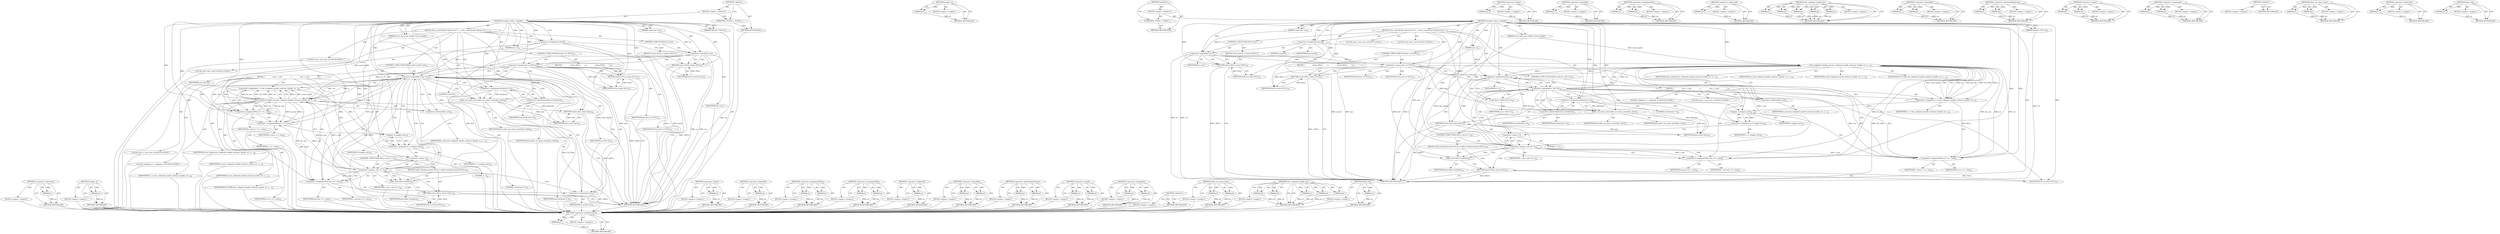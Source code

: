digraph "talloc_free" {
vulnerable_127 [label=<(METHOD,&lt;operator&gt;.postDecrement)>];
vulnerable_128 [label=<(PARAM,p1)>];
vulnerable_129 [label=<(BLOCK,&lt;empty&gt;,&lt;empty&gt;)>];
vulnerable_130 [label=<(METHOD_RETURN,ANY)>];
vulnerable_152 [label=<(METHOD,toupper_m)>];
vulnerable_153 [label=<(PARAM,p1)>];
vulnerable_154 [label=<(BLOCK,&lt;empty&gt;,&lt;empty&gt;)>];
vulnerable_155 [label=<(METHOD_RETURN,ANY)>];
vulnerable_6 [label=<(METHOD,&lt;global&gt;)<SUB>1</SUB>>];
vulnerable_7 [label=<(BLOCK,&lt;empty&gt;,&lt;empty&gt;)<SUB>1</SUB>>];
vulnerable_8 [label=<(UNKNOWN,_PUBLIC_,_PUBLIC_)<SUB>1</SUB>>];
vulnerable_9 [label=<(METHOD,strupper_talloc_n_handle)<SUB>1</SUB>>];
vulnerable_10 [label=<(PARAM,struct smb_iconv_handle *iconv_handle)<SUB>1</SUB>>];
vulnerable_11 [label=<(PARAM,TALLOC_CTX *ctx)<SUB>2</SUB>>];
vulnerable_12 [label=<(PARAM,const char *src)<SUB>2</SUB>>];
vulnerable_13 [label=<(PARAM,size_t n)<SUB>2</SUB>>];
vulnerable_14 [label=<(BLOCK,{
	size_t size=0;
	char *dest;

	if (!src) {
		...,{
	size_t size=0;
	char *dest;

	if (!src) {
		...)<SUB>3</SUB>>];
vulnerable_15 [label="<(LOCAL,size_t size: size_t)<SUB>4</SUB>>"];
vulnerable_16 [label=<(&lt;operator&gt;.assignment,size=0)<SUB>4</SUB>>];
vulnerable_17 [label=<(IDENTIFIER,size,size=0)<SUB>4</SUB>>];
vulnerable_18 [label=<(LITERAL,0,size=0)<SUB>4</SUB>>];
vulnerable_19 [label="<(LOCAL,char* dest: char*)<SUB>5</SUB>>"];
vulnerable_20 [label=<(CONTROL_STRUCTURE,IF,if (!src))<SUB>7</SUB>>];
vulnerable_21 [label=<(&lt;operator&gt;.logicalNot,!src)<SUB>7</SUB>>];
vulnerable_22 [label=<(IDENTIFIER,src,!src)<SUB>7</SUB>>];
vulnerable_23 [label=<(BLOCK,{
		return NULL;
	},{
		return NULL;
	})<SUB>7</SUB>>];
vulnerable_24 [label=<(RETURN,return NULL;,return NULL;)<SUB>8</SUB>>];
vulnerable_25 [label=<(IDENTIFIER,NULL,return NULL;)<SUB>8</SUB>>];
vulnerable_26 [label=<(CONTROL_STRUCTURE,IF,if (dest == NULL))<SUB>14</SUB>>];
vulnerable_27 [label=<(&lt;operator&gt;.equals,dest == NULL)<SUB>14</SUB>>];
vulnerable_28 [label=<(IDENTIFIER,dest,dest == NULL)<SUB>14</SUB>>];
vulnerable_29 [label=<(IDENTIFIER,NULL,dest == NULL)<SUB>14</SUB>>];
vulnerable_30 [label=<(BLOCK,{
                return NULL;
        },{
                return NULL;
        })<SUB>14</SUB>>];
vulnerable_31 [label=<(RETURN,return NULL;,return NULL;)<SUB>15</SUB>>];
vulnerable_32 [label=<(IDENTIFIER,NULL,return NULL;)<SUB>15</SUB>>];
vulnerable_33 [label=<(CONTROL_STRUCTURE,WHILE,while (n-- &amp;&amp; *src))<SUB>18</SUB>>];
vulnerable_34 [label=<(&lt;operator&gt;.logicalAnd,n-- &amp;&amp; *src)<SUB>18</SUB>>];
vulnerable_35 [label=<(&lt;operator&gt;.postDecrement,n--)<SUB>18</SUB>>];
vulnerable_36 [label=<(IDENTIFIER,n,n--)<SUB>18</SUB>>];
vulnerable_37 [label=<(&lt;operator&gt;.indirection,*src)<SUB>18</SUB>>];
vulnerable_38 [label=<(IDENTIFIER,src,n-- &amp;&amp; *src)<SUB>18</SUB>>];
vulnerable_39 [label=<(BLOCK,{
                size_t c_size;
              ...,{
                size_t c_size;
              ...)<SUB>18</SUB>>];
vulnerable_40 [label="<(LOCAL,size_t c_size: size_t)<SUB>19</SUB>>"];
vulnerable_41 [label="<(LOCAL,codepoint_t c: codepoint_t)<SUB>20</SUB>>"];
vulnerable_42 [label=<(&lt;operator&gt;.assignment,c = next_codepoint_handle_ext(iconv_handle, src...)<SUB>20</SUB>>];
vulnerable_43 [label=<(IDENTIFIER,c,c = next_codepoint_handle_ext(iconv_handle, src...)<SUB>20</SUB>>];
vulnerable_44 [label=<(next_codepoint_handle_ext,next_codepoint_handle_ext(iconv_handle, src, n,...)<SUB>20</SUB>>];
vulnerable_45 [label=<(IDENTIFIER,iconv_handle,next_codepoint_handle_ext(iconv_handle, src, n,...)<SUB>20</SUB>>];
vulnerable_46 [label=<(IDENTIFIER,src,next_codepoint_handle_ext(iconv_handle, src, n,...)<SUB>20</SUB>>];
vulnerable_47 [label=<(IDENTIFIER,n,next_codepoint_handle_ext(iconv_handle, src, n,...)<SUB>20</SUB>>];
vulnerable_48 [label=<(IDENTIFIER,CH_UNIX,next_codepoint_handle_ext(iconv_handle, src, n,...)<SUB>21</SUB>>];
vulnerable_49 [label=<(&lt;operator&gt;.addressOf,&amp;c_size)<SUB>21</SUB>>];
vulnerable_50 [label=<(IDENTIFIER,c_size,next_codepoint_handle_ext(iconv_handle, src, n,...)<SUB>21</SUB>>];
vulnerable_51 [label=<(&lt;operator&gt;.assignmentPlus,src += c_size)<SUB>22</SUB>>];
vulnerable_52 [label=<(IDENTIFIER,src,src += c_size)<SUB>22</SUB>>];
vulnerable_53 [label=<(IDENTIFIER,c_size,src += c_size)<SUB>22</SUB>>];
vulnerable_54 [label=<(&lt;operator&gt;.assignment,c = toupper_m(c))<SUB>24</SUB>>];
vulnerable_55 [label=<(IDENTIFIER,c,c = toupper_m(c))<SUB>24</SUB>>];
vulnerable_56 [label=<(toupper_m,toupper_m(c))<SUB>24</SUB>>];
vulnerable_57 [label=<(IDENTIFIER,c,toupper_m(c))<SUB>24</SUB>>];
vulnerable_58 [label=<(CONTROL_STRUCTURE,IF,if (c_size == -1))<SUB>25</SUB>>];
vulnerable_59 [label=<(&lt;operator&gt;.equals,c_size == -1)<SUB>25</SUB>>];
vulnerable_60 [label=<(IDENTIFIER,c_size,c_size == -1)<SUB>25</SUB>>];
vulnerable_61 [label=<(&lt;operator&gt;.minus,-1)<SUB>25</SUB>>];
vulnerable_62 [label=<(LITERAL,1,-1)<SUB>25</SUB>>];
vulnerable_63 [label=<(BLOCK,{
			talloc_free(dest);
			return NULL;
		},{
			talloc_free(dest);
			return NULL;
		})<SUB>25</SUB>>];
vulnerable_64 [label=<(talloc_free,talloc_free(dest))<SUB>26</SUB>>];
vulnerable_65 [label=<(IDENTIFIER,dest,talloc_free(dest))<SUB>26</SUB>>];
vulnerable_66 [label=<(RETURN,return NULL;,return NULL;)<SUB>27</SUB>>];
vulnerable_67 [label=<(IDENTIFIER,NULL,return NULL;)<SUB>27</SUB>>];
vulnerable_68 [label=<(&lt;operator&gt;.assignmentPlus,size += c_size)<SUB>29</SUB>>];
vulnerable_69 [label=<(IDENTIFIER,size,size += c_size)<SUB>29</SUB>>];
vulnerable_70 [label=<(IDENTIFIER,c_size,size += c_size)<SUB>29</SUB>>];
vulnerable_71 [label=<(&lt;operator&gt;.assignment,dest[size] = 0)<SUB>32</SUB>>];
vulnerable_72 [label=<(&lt;operator&gt;.indirectIndexAccess,dest[size])<SUB>32</SUB>>];
vulnerable_73 [label=<(IDENTIFIER,dest,dest[size] = 0)<SUB>32</SUB>>];
vulnerable_74 [label=<(IDENTIFIER,size,dest[size] = 0)<SUB>32</SUB>>];
vulnerable_75 [label=<(LITERAL,0,dest[size] = 0)<SUB>32</SUB>>];
vulnerable_76 [label=<(talloc_set_name_const,talloc_set_name_const(dest, dest))<SUB>37</SUB>>];
vulnerable_77 [label=<(IDENTIFIER,dest,talloc_set_name_const(dest, dest))<SUB>37</SUB>>];
vulnerable_78 [label=<(IDENTIFIER,dest,talloc_set_name_const(dest, dest))<SUB>37</SUB>>];
vulnerable_79 [label=<(RETURN,return dest;,return dest;)<SUB>39</SUB>>];
vulnerable_80 [label=<(IDENTIFIER,dest,return dest;)<SUB>39</SUB>>];
vulnerable_81 [label=<(METHOD_RETURN,char*)<SUB>1</SUB>>];
vulnerable_83 [label=<(METHOD_RETURN,ANY)<SUB>1</SUB>>];
vulnerable_156 [label=<(METHOD,&lt;operator&gt;.minus)>];
vulnerable_157 [label=<(PARAM,p1)>];
vulnerable_158 [label=<(BLOCK,&lt;empty&gt;,&lt;empty&gt;)>];
vulnerable_159 [label=<(METHOD_RETURN,ANY)>];
vulnerable_113 [label=<(METHOD,&lt;operator&gt;.logicalNot)>];
vulnerable_114 [label=<(PARAM,p1)>];
vulnerable_115 [label=<(BLOCK,&lt;empty&gt;,&lt;empty&gt;)>];
vulnerable_116 [label=<(METHOD_RETURN,ANY)>];
vulnerable_147 [label=<(METHOD,&lt;operator&gt;.assignmentPlus)>];
vulnerable_148 [label=<(PARAM,p1)>];
vulnerable_149 [label=<(PARAM,p2)>];
vulnerable_150 [label=<(BLOCK,&lt;empty&gt;,&lt;empty&gt;)>];
vulnerable_151 [label=<(METHOD_RETURN,ANY)>];
vulnerable_143 [label=<(METHOD,&lt;operator&gt;.addressOf)>];
vulnerable_144 [label=<(PARAM,p1)>];
vulnerable_145 [label=<(BLOCK,&lt;empty&gt;,&lt;empty&gt;)>];
vulnerable_146 [label=<(METHOD_RETURN,ANY)>];
vulnerable_135 [label=<(METHOD,next_codepoint_handle_ext)>];
vulnerable_136 [label=<(PARAM,p1)>];
vulnerable_137 [label=<(PARAM,p2)>];
vulnerable_138 [label=<(PARAM,p3)>];
vulnerable_139 [label=<(PARAM,p4)>];
vulnerable_140 [label=<(PARAM,p5)>];
vulnerable_141 [label=<(BLOCK,&lt;empty&gt;,&lt;empty&gt;)>];
vulnerable_142 [label=<(METHOD_RETURN,ANY)>];
vulnerable_122 [label=<(METHOD,&lt;operator&gt;.logicalAnd)>];
vulnerable_123 [label=<(PARAM,p1)>];
vulnerable_124 [label=<(PARAM,p2)>];
vulnerable_125 [label=<(BLOCK,&lt;empty&gt;,&lt;empty&gt;)>];
vulnerable_126 [label=<(METHOD_RETURN,ANY)>];
vulnerable_164 [label=<(METHOD,&lt;operator&gt;.indirectIndexAccess)>];
vulnerable_165 [label=<(PARAM,p1)>];
vulnerable_166 [label=<(PARAM,p2)>];
vulnerable_167 [label=<(BLOCK,&lt;empty&gt;,&lt;empty&gt;)>];
vulnerable_168 [label=<(METHOD_RETURN,ANY)>];
vulnerable_117 [label=<(METHOD,&lt;operator&gt;.equals)>];
vulnerable_118 [label=<(PARAM,p1)>];
vulnerable_119 [label=<(PARAM,p2)>];
vulnerable_120 [label=<(BLOCK,&lt;empty&gt;,&lt;empty&gt;)>];
vulnerable_121 [label=<(METHOD_RETURN,ANY)>];
vulnerable_108 [label=<(METHOD,&lt;operator&gt;.assignment)>];
vulnerable_109 [label=<(PARAM,p1)>];
vulnerable_110 [label=<(PARAM,p2)>];
vulnerable_111 [label=<(BLOCK,&lt;empty&gt;,&lt;empty&gt;)>];
vulnerable_112 [label=<(METHOD_RETURN,ANY)>];
vulnerable_102 [label=<(METHOD,&lt;global&gt;)<SUB>1</SUB>>];
vulnerable_103 [label=<(BLOCK,&lt;empty&gt;,&lt;empty&gt;)>];
vulnerable_104 [label=<(METHOD_RETURN,ANY)>];
vulnerable_169 [label=<(METHOD,talloc_set_name_const)>];
vulnerable_170 [label=<(PARAM,p1)>];
vulnerable_171 [label=<(PARAM,p2)>];
vulnerable_172 [label=<(BLOCK,&lt;empty&gt;,&lt;empty&gt;)>];
vulnerable_173 [label=<(METHOD_RETURN,ANY)>];
vulnerable_131 [label=<(METHOD,&lt;operator&gt;.indirection)>];
vulnerable_132 [label=<(PARAM,p1)>];
vulnerable_133 [label=<(BLOCK,&lt;empty&gt;,&lt;empty&gt;)>];
vulnerable_134 [label=<(METHOD_RETURN,ANY)>];
vulnerable_160 [label=<(METHOD,talloc_free)>];
vulnerable_161 [label=<(PARAM,p1)>];
vulnerable_162 [label=<(BLOCK,&lt;empty&gt;,&lt;empty&gt;)>];
vulnerable_163 [label=<(METHOD_RETURN,ANY)>];
fixed_129 [label=<(METHOD,&lt;operator&gt;.indirection)>];
fixed_130 [label=<(PARAM,p1)>];
fixed_131 [label=<(BLOCK,&lt;empty&gt;,&lt;empty&gt;)>];
fixed_132 [label=<(METHOD_RETURN,ANY)>];
fixed_155 [label=<(METHOD,toupper_m)>];
fixed_156 [label=<(PARAM,p1)>];
fixed_157 [label=<(BLOCK,&lt;empty&gt;,&lt;empty&gt;)>];
fixed_158 [label=<(METHOD_RETURN,ANY)>];
fixed_6 [label=<(METHOD,&lt;global&gt;)<SUB>1</SUB>>];
fixed_7 [label=<(BLOCK,&lt;empty&gt;,&lt;empty&gt;)<SUB>1</SUB>>];
fixed_8 [label=<(UNKNOWN,_PUBLIC_,_PUBLIC_)<SUB>1</SUB>>];
fixed_9 [label=<(METHOD,strupper_talloc_n_handle)<SUB>1</SUB>>];
fixed_10 [label=<(PARAM,struct smb_iconv_handle *iconv_handle)<SUB>1</SUB>>];
fixed_11 [label=<(PARAM,TALLOC_CTX *ctx)<SUB>2</SUB>>];
fixed_12 [label=<(PARAM,const char *src)<SUB>2</SUB>>];
fixed_13 [label=<(PARAM,size_t n)<SUB>2</SUB>>];
fixed_14 [label=<(BLOCK,{
	size_t size=0;
	char *dest;

	if (!src) {
		...,{
	size_t size=0;
	char *dest;

	if (!src) {
		...)<SUB>3</SUB>>];
fixed_15 [label="<(LOCAL,size_t size: size_t)<SUB>4</SUB>>"];
fixed_16 [label=<(&lt;operator&gt;.assignment,size=0)<SUB>4</SUB>>];
fixed_17 [label=<(IDENTIFIER,size,size=0)<SUB>4</SUB>>];
fixed_18 [label=<(LITERAL,0,size=0)<SUB>4</SUB>>];
fixed_19 [label="<(LOCAL,char* dest: char*)<SUB>5</SUB>>"];
fixed_20 [label=<(CONTROL_STRUCTURE,IF,if (!src))<SUB>7</SUB>>];
fixed_21 [label=<(&lt;operator&gt;.logicalNot,!src)<SUB>7</SUB>>];
fixed_22 [label=<(IDENTIFIER,src,!src)<SUB>7</SUB>>];
fixed_23 [label=<(BLOCK,{
		return NULL;
	},{
		return NULL;
	})<SUB>7</SUB>>];
fixed_24 [label=<(RETURN,return NULL;,return NULL;)<SUB>8</SUB>>];
fixed_25 [label=<(IDENTIFIER,NULL,return NULL;)<SUB>8</SUB>>];
fixed_26 [label=<(CONTROL_STRUCTURE,IF,if (dest == NULL))<SUB>14</SUB>>];
fixed_27 [label=<(&lt;operator&gt;.equals,dest == NULL)<SUB>14</SUB>>];
fixed_28 [label=<(IDENTIFIER,dest,dest == NULL)<SUB>14</SUB>>];
fixed_29 [label=<(IDENTIFIER,NULL,dest == NULL)<SUB>14</SUB>>];
fixed_30 [label=<(BLOCK,{
                return NULL;
        },{
                return NULL;
        })<SUB>14</SUB>>];
fixed_31 [label=<(RETURN,return NULL;,return NULL;)<SUB>15</SUB>>];
fixed_32 [label=<(IDENTIFIER,NULL,return NULL;)<SUB>15</SUB>>];
fixed_33 [label=<(CONTROL_STRUCTURE,WHILE,while (n &amp;&amp; *src))<SUB>18</SUB>>];
fixed_34 [label=<(&lt;operator&gt;.logicalAnd,n &amp;&amp; *src)<SUB>18</SUB>>];
fixed_35 [label=<(IDENTIFIER,n,n &amp;&amp; *src)<SUB>18</SUB>>];
fixed_36 [label=<(&lt;operator&gt;.indirection,*src)<SUB>18</SUB>>];
fixed_37 [label=<(IDENTIFIER,src,n &amp;&amp; *src)<SUB>18</SUB>>];
fixed_38 [label=<(BLOCK,{
                size_t c_size;
              ...,{
                size_t c_size;
              ...)<SUB>18</SUB>>];
fixed_39 [label="<(LOCAL,size_t c_size: size_t)<SUB>19</SUB>>"];
fixed_40 [label="<(LOCAL,codepoint_t c: codepoint_t)<SUB>20</SUB>>"];
fixed_41 [label=<(&lt;operator&gt;.assignment,c = next_codepoint_handle_ext(iconv_handle, src...)<SUB>20</SUB>>];
fixed_42 [label=<(IDENTIFIER,c,c = next_codepoint_handle_ext(iconv_handle, src...)<SUB>20</SUB>>];
fixed_43 [label=<(next_codepoint_handle_ext,next_codepoint_handle_ext(iconv_handle, src, n,...)<SUB>20</SUB>>];
fixed_44 [label=<(IDENTIFIER,iconv_handle,next_codepoint_handle_ext(iconv_handle, src, n,...)<SUB>20</SUB>>];
fixed_45 [label=<(IDENTIFIER,src,next_codepoint_handle_ext(iconv_handle, src, n,...)<SUB>20</SUB>>];
fixed_46 [label=<(IDENTIFIER,n,next_codepoint_handle_ext(iconv_handle, src, n,...)<SUB>20</SUB>>];
fixed_47 [label=<(IDENTIFIER,CH_UNIX,next_codepoint_handle_ext(iconv_handle, src, n,...)<SUB>21</SUB>>];
fixed_48 [label=<(&lt;operator&gt;.addressOf,&amp;c_size)<SUB>21</SUB>>];
fixed_49 [label=<(IDENTIFIER,c_size,next_codepoint_handle_ext(iconv_handle, src, n,...)<SUB>21</SUB>>];
fixed_50 [label=<(&lt;operator&gt;.assignmentPlus,src += c_size)<SUB>22</SUB>>];
fixed_51 [label=<(IDENTIFIER,src,src += c_size)<SUB>22</SUB>>];
fixed_52 [label=<(IDENTIFIER,c_size,src += c_size)<SUB>22</SUB>>];
fixed_53 [label=<(&lt;operator&gt;.assignmentMinus,n -= c_size)<SUB>23</SUB>>];
fixed_54 [label=<(IDENTIFIER,n,n -= c_size)<SUB>23</SUB>>];
fixed_55 [label=<(IDENTIFIER,c_size,n -= c_size)<SUB>23</SUB>>];
fixed_56 [label=<(&lt;operator&gt;.assignment,c = toupper_m(c))<SUB>25</SUB>>];
fixed_57 [label=<(IDENTIFIER,c,c = toupper_m(c))<SUB>25</SUB>>];
fixed_58 [label=<(toupper_m,toupper_m(c))<SUB>25</SUB>>];
fixed_59 [label=<(IDENTIFIER,c,toupper_m(c))<SUB>25</SUB>>];
fixed_60 [label=<(CONTROL_STRUCTURE,IF,if (c_size == -1))<SUB>26</SUB>>];
fixed_61 [label=<(&lt;operator&gt;.equals,c_size == -1)<SUB>26</SUB>>];
fixed_62 [label=<(IDENTIFIER,c_size,c_size == -1)<SUB>26</SUB>>];
fixed_63 [label=<(&lt;operator&gt;.minus,-1)<SUB>26</SUB>>];
fixed_64 [label=<(LITERAL,1,-1)<SUB>26</SUB>>];
fixed_65 [label=<(BLOCK,{
			talloc_free(dest);
			return NULL;
		},{
			talloc_free(dest);
			return NULL;
		})<SUB>26</SUB>>];
fixed_66 [label=<(talloc_free,talloc_free(dest))<SUB>27</SUB>>];
fixed_67 [label=<(IDENTIFIER,dest,talloc_free(dest))<SUB>27</SUB>>];
fixed_68 [label=<(RETURN,return NULL;,return NULL;)<SUB>28</SUB>>];
fixed_69 [label=<(IDENTIFIER,NULL,return NULL;)<SUB>28</SUB>>];
fixed_70 [label=<(&lt;operator&gt;.assignmentPlus,size += c_size)<SUB>30</SUB>>];
fixed_71 [label=<(IDENTIFIER,size,size += c_size)<SUB>30</SUB>>];
fixed_72 [label=<(IDENTIFIER,c_size,size += c_size)<SUB>30</SUB>>];
fixed_73 [label=<(&lt;operator&gt;.assignment,dest[size] = 0)<SUB>33</SUB>>];
fixed_74 [label=<(&lt;operator&gt;.indirectIndexAccess,dest[size])<SUB>33</SUB>>];
fixed_75 [label=<(IDENTIFIER,dest,dest[size] = 0)<SUB>33</SUB>>];
fixed_76 [label=<(IDENTIFIER,size,dest[size] = 0)<SUB>33</SUB>>];
fixed_77 [label=<(LITERAL,0,dest[size] = 0)<SUB>33</SUB>>];
fixed_78 [label=<(talloc_set_name_const,talloc_set_name_const(dest, dest))<SUB>38</SUB>>];
fixed_79 [label=<(IDENTIFIER,dest,talloc_set_name_const(dest, dest))<SUB>38</SUB>>];
fixed_80 [label=<(IDENTIFIER,dest,talloc_set_name_const(dest, dest))<SUB>38</SUB>>];
fixed_81 [label=<(RETURN,return dest;,return dest;)<SUB>40</SUB>>];
fixed_82 [label=<(IDENTIFIER,dest,return dest;)<SUB>40</SUB>>];
fixed_83 [label=<(METHOD_RETURN,char*)<SUB>1</SUB>>];
fixed_85 [label=<(METHOD_RETURN,ANY)<SUB>1</SUB>>];
fixed_159 [label=<(METHOD,&lt;operator&gt;.minus)>];
fixed_160 [label=<(PARAM,p1)>];
fixed_161 [label=<(BLOCK,&lt;empty&gt;,&lt;empty&gt;)>];
fixed_162 [label=<(METHOD_RETURN,ANY)>];
fixed_115 [label=<(METHOD,&lt;operator&gt;.logicalNot)>];
fixed_116 [label=<(PARAM,p1)>];
fixed_117 [label=<(BLOCK,&lt;empty&gt;,&lt;empty&gt;)>];
fixed_118 [label=<(METHOD_RETURN,ANY)>];
fixed_150 [label=<(METHOD,&lt;operator&gt;.assignmentMinus)>];
fixed_151 [label=<(PARAM,p1)>];
fixed_152 [label=<(PARAM,p2)>];
fixed_153 [label=<(BLOCK,&lt;empty&gt;,&lt;empty&gt;)>];
fixed_154 [label=<(METHOD_RETURN,ANY)>];
fixed_145 [label=<(METHOD,&lt;operator&gt;.assignmentPlus)>];
fixed_146 [label=<(PARAM,p1)>];
fixed_147 [label=<(PARAM,p2)>];
fixed_148 [label=<(BLOCK,&lt;empty&gt;,&lt;empty&gt;)>];
fixed_149 [label=<(METHOD_RETURN,ANY)>];
fixed_141 [label=<(METHOD,&lt;operator&gt;.addressOf)>];
fixed_142 [label=<(PARAM,p1)>];
fixed_143 [label=<(BLOCK,&lt;empty&gt;,&lt;empty&gt;)>];
fixed_144 [label=<(METHOD_RETURN,ANY)>];
fixed_124 [label=<(METHOD,&lt;operator&gt;.logicalAnd)>];
fixed_125 [label=<(PARAM,p1)>];
fixed_126 [label=<(PARAM,p2)>];
fixed_127 [label=<(BLOCK,&lt;empty&gt;,&lt;empty&gt;)>];
fixed_128 [label=<(METHOD_RETURN,ANY)>];
fixed_167 [label=<(METHOD,&lt;operator&gt;.indirectIndexAccess)>];
fixed_168 [label=<(PARAM,p1)>];
fixed_169 [label=<(PARAM,p2)>];
fixed_170 [label=<(BLOCK,&lt;empty&gt;,&lt;empty&gt;)>];
fixed_171 [label=<(METHOD_RETURN,ANY)>];
fixed_119 [label=<(METHOD,&lt;operator&gt;.equals)>];
fixed_120 [label=<(PARAM,p1)>];
fixed_121 [label=<(PARAM,p2)>];
fixed_122 [label=<(BLOCK,&lt;empty&gt;,&lt;empty&gt;)>];
fixed_123 [label=<(METHOD_RETURN,ANY)>];
fixed_110 [label=<(METHOD,&lt;operator&gt;.assignment)>];
fixed_111 [label=<(PARAM,p1)>];
fixed_112 [label=<(PARAM,p2)>];
fixed_113 [label=<(BLOCK,&lt;empty&gt;,&lt;empty&gt;)>];
fixed_114 [label=<(METHOD_RETURN,ANY)>];
fixed_104 [label=<(METHOD,&lt;global&gt;)<SUB>1</SUB>>];
fixed_105 [label=<(BLOCK,&lt;empty&gt;,&lt;empty&gt;)>];
fixed_106 [label=<(METHOD_RETURN,ANY)>];
fixed_172 [label=<(METHOD,talloc_set_name_const)>];
fixed_173 [label=<(PARAM,p1)>];
fixed_174 [label=<(PARAM,p2)>];
fixed_175 [label=<(BLOCK,&lt;empty&gt;,&lt;empty&gt;)>];
fixed_176 [label=<(METHOD_RETURN,ANY)>];
fixed_133 [label=<(METHOD,next_codepoint_handle_ext)>];
fixed_134 [label=<(PARAM,p1)>];
fixed_135 [label=<(PARAM,p2)>];
fixed_136 [label=<(PARAM,p3)>];
fixed_137 [label=<(PARAM,p4)>];
fixed_138 [label=<(PARAM,p5)>];
fixed_139 [label=<(BLOCK,&lt;empty&gt;,&lt;empty&gt;)>];
fixed_140 [label=<(METHOD_RETURN,ANY)>];
fixed_163 [label=<(METHOD,talloc_free)>];
fixed_164 [label=<(PARAM,p1)>];
fixed_165 [label=<(BLOCK,&lt;empty&gt;,&lt;empty&gt;)>];
fixed_166 [label=<(METHOD_RETURN,ANY)>];
vulnerable_127 -> vulnerable_128  [key=0, label="AST: "];
vulnerable_127 -> vulnerable_128  [key=1, label="DDG: "];
vulnerable_127 -> vulnerable_129  [key=0, label="AST: "];
vulnerable_127 -> vulnerable_130  [key=0, label="AST: "];
vulnerable_127 -> vulnerable_130  [key=1, label="CFG: "];
vulnerable_128 -> vulnerable_130  [key=0, label="DDG: p1"];
vulnerable_152 -> vulnerable_153  [key=0, label="AST: "];
vulnerable_152 -> vulnerable_153  [key=1, label="DDG: "];
vulnerable_152 -> vulnerable_154  [key=0, label="AST: "];
vulnerable_152 -> vulnerable_155  [key=0, label="AST: "];
vulnerable_152 -> vulnerable_155  [key=1, label="CFG: "];
vulnerable_153 -> vulnerable_155  [key=0, label="DDG: p1"];
vulnerable_6 -> vulnerable_7  [key=0, label="AST: "];
vulnerable_6 -> vulnerable_83  [key=0, label="AST: "];
vulnerable_6 -> vulnerable_8  [key=0, label="CFG: "];
vulnerable_7 -> vulnerable_8  [key=0, label="AST: "];
vulnerable_7 -> vulnerable_9  [key=0, label="AST: "];
vulnerable_8 -> vulnerable_83  [key=0, label="CFG: "];
vulnerable_9 -> vulnerable_10  [key=0, label="AST: "];
vulnerable_9 -> vulnerable_10  [key=1, label="DDG: "];
vulnerable_9 -> vulnerable_11  [key=0, label="AST: "];
vulnerable_9 -> vulnerable_11  [key=1, label="DDG: "];
vulnerable_9 -> vulnerable_12  [key=0, label="AST: "];
vulnerable_9 -> vulnerable_12  [key=1, label="DDG: "];
vulnerable_9 -> vulnerable_13  [key=0, label="AST: "];
vulnerable_9 -> vulnerable_13  [key=1, label="DDG: "];
vulnerable_9 -> vulnerable_14  [key=0, label="AST: "];
vulnerable_9 -> vulnerable_81  [key=0, label="AST: "];
vulnerable_9 -> vulnerable_16  [key=0, label="CFG: "];
vulnerable_9 -> vulnerable_16  [key=1, label="DDG: "];
vulnerable_9 -> vulnerable_71  [key=0, label="DDG: "];
vulnerable_9 -> vulnerable_76  [key=0, label="DDG: "];
vulnerable_9 -> vulnerable_80  [key=0, label="DDG: "];
vulnerable_9 -> vulnerable_21  [key=0, label="DDG: "];
vulnerable_9 -> vulnerable_24  [key=0, label="DDG: "];
vulnerable_9 -> vulnerable_27  [key=0, label="DDG: "];
vulnerable_9 -> vulnerable_51  [key=0, label="DDG: "];
vulnerable_9 -> vulnerable_68  [key=0, label="DDG: "];
vulnerable_9 -> vulnerable_25  [key=0, label="DDG: "];
vulnerable_9 -> vulnerable_32  [key=0, label="DDG: "];
vulnerable_9 -> vulnerable_35  [key=0, label="DDG: "];
vulnerable_9 -> vulnerable_44  [key=0, label="DDG: "];
vulnerable_9 -> vulnerable_56  [key=0, label="DDG: "];
vulnerable_9 -> vulnerable_59  [key=0, label="DDG: "];
vulnerable_9 -> vulnerable_61  [key=0, label="DDG: "];
vulnerable_9 -> vulnerable_64  [key=0, label="DDG: "];
vulnerable_9 -> vulnerable_67  [key=0, label="DDG: "];
vulnerable_10 -> vulnerable_81  [key=0, label="DDG: iconv_handle"];
vulnerable_10 -> vulnerable_44  [key=0, label="DDG: iconv_handle"];
vulnerable_11 -> vulnerable_81  [key=0, label="DDG: ctx"];
vulnerable_12 -> vulnerable_21  [key=0, label="DDG: src"];
vulnerable_13 -> vulnerable_81  [key=0, label="DDG: n"];
vulnerable_13 -> vulnerable_35  [key=0, label="DDG: n"];
vulnerable_14 -> vulnerable_15  [key=0, label="AST: "];
vulnerable_14 -> vulnerable_16  [key=0, label="AST: "];
vulnerable_14 -> vulnerable_19  [key=0, label="AST: "];
vulnerable_14 -> vulnerable_20  [key=0, label="AST: "];
vulnerable_14 -> vulnerable_26  [key=0, label="AST: "];
vulnerable_14 -> vulnerable_33  [key=0, label="AST: "];
vulnerable_14 -> vulnerable_71  [key=0, label="AST: "];
vulnerable_14 -> vulnerable_76  [key=0, label="AST: "];
vulnerable_14 -> vulnerable_79  [key=0, label="AST: "];
vulnerable_16 -> vulnerable_17  [key=0, label="AST: "];
vulnerable_16 -> vulnerable_18  [key=0, label="AST: "];
vulnerable_16 -> vulnerable_21  [key=0, label="CFG: "];
vulnerable_16 -> vulnerable_81  [key=0, label="DDG: size"];
vulnerable_16 -> vulnerable_81  [key=1, label="DDG: size=0"];
vulnerable_16 -> vulnerable_68  [key=0, label="DDG: size"];
vulnerable_20 -> vulnerable_21  [key=0, label="AST: "];
vulnerable_20 -> vulnerable_23  [key=0, label="AST: "];
vulnerable_21 -> vulnerable_22  [key=0, label="AST: "];
vulnerable_21 -> vulnerable_24  [key=0, label="CFG: "];
vulnerable_21 -> vulnerable_24  [key=1, label="CDG: "];
vulnerable_21 -> vulnerable_27  [key=0, label="CFG: "];
vulnerable_21 -> vulnerable_27  [key=1, label="CDG: "];
vulnerable_21 -> vulnerable_81  [key=0, label="DDG: src"];
vulnerable_21 -> vulnerable_81  [key=1, label="DDG: !src"];
vulnerable_21 -> vulnerable_44  [key=0, label="DDG: src"];
vulnerable_23 -> vulnerable_24  [key=0, label="AST: "];
vulnerable_24 -> vulnerable_25  [key=0, label="AST: "];
vulnerable_24 -> vulnerable_81  [key=0, label="CFG: "];
vulnerable_24 -> vulnerable_81  [key=1, label="DDG: &lt;RET&gt;"];
vulnerable_25 -> vulnerable_24  [key=0, label="DDG: NULL"];
vulnerable_26 -> vulnerable_27  [key=0, label="AST: "];
vulnerable_26 -> vulnerable_30  [key=0, label="AST: "];
vulnerable_27 -> vulnerable_28  [key=0, label="AST: "];
vulnerable_27 -> vulnerable_29  [key=0, label="AST: "];
vulnerable_27 -> vulnerable_31  [key=0, label="CFG: "];
vulnerable_27 -> vulnerable_31  [key=1, label="CDG: "];
vulnerable_27 -> vulnerable_35  [key=0, label="CFG: "];
vulnerable_27 -> vulnerable_35  [key=1, label="CDG: "];
vulnerable_27 -> vulnerable_76  [key=0, label="DDG: dest"];
vulnerable_27 -> vulnerable_32  [key=0, label="DDG: NULL"];
vulnerable_27 -> vulnerable_64  [key=0, label="DDG: dest"];
vulnerable_27 -> vulnerable_67  [key=0, label="DDG: NULL"];
vulnerable_27 -> vulnerable_34  [key=0, label="CDG: "];
vulnerable_30 -> vulnerable_31  [key=0, label="AST: "];
vulnerable_31 -> vulnerable_32  [key=0, label="AST: "];
vulnerable_31 -> vulnerable_81  [key=0, label="CFG: "];
vulnerable_31 -> vulnerable_81  [key=1, label="DDG: &lt;RET&gt;"];
vulnerable_32 -> vulnerable_31  [key=0, label="DDG: NULL"];
vulnerable_33 -> vulnerable_34  [key=0, label="AST: "];
vulnerable_33 -> vulnerable_39  [key=0, label="AST: "];
vulnerable_34 -> vulnerable_35  [key=0, label="AST: "];
vulnerable_34 -> vulnerable_37  [key=0, label="AST: "];
vulnerable_34 -> vulnerable_49  [key=0, label="CFG: "];
vulnerable_34 -> vulnerable_49  [key=1, label="CDG: "];
vulnerable_34 -> vulnerable_72  [key=0, label="CFG: "];
vulnerable_34 -> vulnerable_72  [key=1, label="CDG: "];
vulnerable_34 -> vulnerable_51  [key=0, label="DDG: *src"];
vulnerable_34 -> vulnerable_51  [key=1, label="CDG: "];
vulnerable_34 -> vulnerable_44  [key=0, label="DDG: *src"];
vulnerable_34 -> vulnerable_44  [key=1, label="CDG: "];
vulnerable_34 -> vulnerable_42  [key=0, label="CDG: "];
vulnerable_34 -> vulnerable_56  [key=0, label="CDG: "];
vulnerable_34 -> vulnerable_76  [key=0, label="CDG: "];
vulnerable_34 -> vulnerable_59  [key=0, label="CDG: "];
vulnerable_34 -> vulnerable_54  [key=0, label="CDG: "];
vulnerable_34 -> vulnerable_79  [key=0, label="CDG: "];
vulnerable_34 -> vulnerable_61  [key=0, label="CDG: "];
vulnerable_34 -> vulnerable_71  [key=0, label="CDG: "];
vulnerable_35 -> vulnerable_36  [key=0, label="AST: "];
vulnerable_35 -> vulnerable_34  [key=0, label="CFG: "];
vulnerable_35 -> vulnerable_34  [key=1, label="DDG: n"];
vulnerable_35 -> vulnerable_37  [key=0, label="CFG: "];
vulnerable_35 -> vulnerable_37  [key=1, label="CDG: "];
vulnerable_35 -> vulnerable_44  [key=0, label="DDG: n"];
vulnerable_37 -> vulnerable_38  [key=0, label="AST: "];
vulnerable_37 -> vulnerable_34  [key=0, label="CFG: "];
vulnerable_39 -> vulnerable_40  [key=0, label="AST: "];
vulnerable_39 -> vulnerable_41  [key=0, label="AST: "];
vulnerable_39 -> vulnerable_42  [key=0, label="AST: "];
vulnerable_39 -> vulnerable_51  [key=0, label="AST: "];
vulnerable_39 -> vulnerable_54  [key=0, label="AST: "];
vulnerable_39 -> vulnerable_58  [key=0, label="AST: "];
vulnerable_39 -> vulnerable_68  [key=0, label="AST: "];
vulnerable_42 -> vulnerable_43  [key=0, label="AST: "];
vulnerable_42 -> vulnerable_44  [key=0, label="AST: "];
vulnerable_42 -> vulnerable_51  [key=0, label="CFG: "];
vulnerable_42 -> vulnerable_56  [key=0, label="DDG: c"];
vulnerable_44 -> vulnerable_45  [key=0, label="AST: "];
vulnerable_44 -> vulnerable_46  [key=0, label="AST: "];
vulnerable_44 -> vulnerable_47  [key=0, label="AST: "];
vulnerable_44 -> vulnerable_48  [key=0, label="AST: "];
vulnerable_44 -> vulnerable_49  [key=0, label="AST: "];
vulnerable_44 -> vulnerable_42  [key=0, label="CFG: "];
vulnerable_44 -> vulnerable_42  [key=1, label="DDG: src"];
vulnerable_44 -> vulnerable_42  [key=2, label="DDG: &amp;c_size"];
vulnerable_44 -> vulnerable_42  [key=3, label="DDG: CH_UNIX"];
vulnerable_44 -> vulnerable_42  [key=4, label="DDG: n"];
vulnerable_44 -> vulnerable_42  [key=5, label="DDG: iconv_handle"];
vulnerable_44 -> vulnerable_81  [key=0, label="DDG: CH_UNIX"];
vulnerable_44 -> vulnerable_51  [key=0, label="DDG: &amp;c_size"];
vulnerable_44 -> vulnerable_51  [key=1, label="DDG: src"];
vulnerable_44 -> vulnerable_68  [key=0, label="DDG: &amp;c_size"];
vulnerable_44 -> vulnerable_35  [key=0, label="DDG: n"];
vulnerable_44 -> vulnerable_59  [key=0, label="DDG: &amp;c_size"];
vulnerable_49 -> vulnerable_50  [key=0, label="AST: "];
vulnerable_49 -> vulnerable_44  [key=0, label="CFG: "];
vulnerable_51 -> vulnerable_52  [key=0, label="AST: "];
vulnerable_51 -> vulnerable_53  [key=0, label="AST: "];
vulnerable_51 -> vulnerable_56  [key=0, label="CFG: "];
vulnerable_51 -> vulnerable_44  [key=0, label="DDG: src"];
vulnerable_54 -> vulnerable_55  [key=0, label="AST: "];
vulnerable_54 -> vulnerable_56  [key=0, label="AST: "];
vulnerable_54 -> vulnerable_61  [key=0, label="CFG: "];
vulnerable_56 -> vulnerable_57  [key=0, label="AST: "];
vulnerable_56 -> vulnerable_54  [key=0, label="CFG: "];
vulnerable_56 -> vulnerable_54  [key=1, label="DDG: c"];
vulnerable_58 -> vulnerable_59  [key=0, label="AST: "];
vulnerable_58 -> vulnerable_63  [key=0, label="AST: "];
vulnerable_59 -> vulnerable_60  [key=0, label="AST: "];
vulnerable_59 -> vulnerable_61  [key=0, label="AST: "];
vulnerable_59 -> vulnerable_64  [key=0, label="CFG: "];
vulnerable_59 -> vulnerable_64  [key=1, label="CDG: "];
vulnerable_59 -> vulnerable_68  [key=0, label="CFG: "];
vulnerable_59 -> vulnerable_68  [key=1, label="DDG: c_size"];
vulnerable_59 -> vulnerable_68  [key=2, label="CDG: "];
vulnerable_59 -> vulnerable_51  [key=0, label="DDG: c_size"];
vulnerable_59 -> vulnerable_44  [key=0, label="DDG: c_size"];
vulnerable_59 -> vulnerable_34  [key=0, label="CDG: "];
vulnerable_59 -> vulnerable_66  [key=0, label="CDG: "];
vulnerable_59 -> vulnerable_35  [key=0, label="CDG: "];
vulnerable_61 -> vulnerable_62  [key=0, label="AST: "];
vulnerable_61 -> vulnerable_59  [key=0, label="CFG: "];
vulnerable_61 -> vulnerable_59  [key=1, label="DDG: 1"];
vulnerable_63 -> vulnerable_64  [key=0, label="AST: "];
vulnerable_63 -> vulnerable_66  [key=0, label="AST: "];
vulnerable_64 -> vulnerable_65  [key=0, label="AST: "];
vulnerable_64 -> vulnerable_66  [key=0, label="CFG: "];
vulnerable_66 -> vulnerable_67  [key=0, label="AST: "];
vulnerable_66 -> vulnerable_81  [key=0, label="CFG: "];
vulnerable_66 -> vulnerable_81  [key=1, label="DDG: &lt;RET&gt;"];
vulnerable_67 -> vulnerable_66  [key=0, label="DDG: NULL"];
vulnerable_68 -> vulnerable_69  [key=0, label="AST: "];
vulnerable_68 -> vulnerable_70  [key=0, label="AST: "];
vulnerable_68 -> vulnerable_35  [key=0, label="CFG: "];
vulnerable_71 -> vulnerable_72  [key=0, label="AST: "];
vulnerable_71 -> vulnerable_75  [key=0, label="AST: "];
vulnerable_71 -> vulnerable_76  [key=0, label="CFG: "];
vulnerable_71 -> vulnerable_76  [key=1, label="DDG: dest[size]"];
vulnerable_71 -> vulnerable_80  [key=0, label="DDG: dest[size]"];
vulnerable_72 -> vulnerable_73  [key=0, label="AST: "];
vulnerable_72 -> vulnerable_74  [key=0, label="AST: "];
vulnerable_72 -> vulnerable_71  [key=0, label="CFG: "];
vulnerable_76 -> vulnerable_77  [key=0, label="AST: "];
vulnerable_76 -> vulnerable_78  [key=0, label="AST: "];
vulnerable_76 -> vulnerable_79  [key=0, label="CFG: "];
vulnerable_76 -> vulnerable_80  [key=0, label="DDG: dest"];
vulnerable_79 -> vulnerable_80  [key=0, label="AST: "];
vulnerable_79 -> vulnerable_81  [key=0, label="CFG: "];
vulnerable_79 -> vulnerable_81  [key=1, label="DDG: &lt;RET&gt;"];
vulnerable_80 -> vulnerable_79  [key=0, label="DDG: dest"];
vulnerable_156 -> vulnerable_157  [key=0, label="AST: "];
vulnerable_156 -> vulnerable_157  [key=1, label="DDG: "];
vulnerable_156 -> vulnerable_158  [key=0, label="AST: "];
vulnerable_156 -> vulnerable_159  [key=0, label="AST: "];
vulnerable_156 -> vulnerable_159  [key=1, label="CFG: "];
vulnerable_157 -> vulnerable_159  [key=0, label="DDG: p1"];
vulnerable_113 -> vulnerable_114  [key=0, label="AST: "];
vulnerable_113 -> vulnerable_114  [key=1, label="DDG: "];
vulnerable_113 -> vulnerable_115  [key=0, label="AST: "];
vulnerable_113 -> vulnerable_116  [key=0, label="AST: "];
vulnerable_113 -> vulnerable_116  [key=1, label="CFG: "];
vulnerable_114 -> vulnerable_116  [key=0, label="DDG: p1"];
vulnerable_147 -> vulnerable_148  [key=0, label="AST: "];
vulnerable_147 -> vulnerable_148  [key=1, label="DDG: "];
vulnerable_147 -> vulnerable_150  [key=0, label="AST: "];
vulnerable_147 -> vulnerable_149  [key=0, label="AST: "];
vulnerable_147 -> vulnerable_149  [key=1, label="DDG: "];
vulnerable_147 -> vulnerable_151  [key=0, label="AST: "];
vulnerable_147 -> vulnerable_151  [key=1, label="CFG: "];
vulnerable_148 -> vulnerable_151  [key=0, label="DDG: p1"];
vulnerable_149 -> vulnerable_151  [key=0, label="DDG: p2"];
vulnerable_143 -> vulnerable_144  [key=0, label="AST: "];
vulnerable_143 -> vulnerable_144  [key=1, label="DDG: "];
vulnerable_143 -> vulnerable_145  [key=0, label="AST: "];
vulnerable_143 -> vulnerable_146  [key=0, label="AST: "];
vulnerable_143 -> vulnerable_146  [key=1, label="CFG: "];
vulnerable_144 -> vulnerable_146  [key=0, label="DDG: p1"];
vulnerable_135 -> vulnerable_136  [key=0, label="AST: "];
vulnerable_135 -> vulnerable_136  [key=1, label="DDG: "];
vulnerable_135 -> vulnerable_141  [key=0, label="AST: "];
vulnerable_135 -> vulnerable_137  [key=0, label="AST: "];
vulnerable_135 -> vulnerable_137  [key=1, label="DDG: "];
vulnerable_135 -> vulnerable_142  [key=0, label="AST: "];
vulnerable_135 -> vulnerable_142  [key=1, label="CFG: "];
vulnerable_135 -> vulnerable_138  [key=0, label="AST: "];
vulnerable_135 -> vulnerable_138  [key=1, label="DDG: "];
vulnerable_135 -> vulnerable_139  [key=0, label="AST: "];
vulnerable_135 -> vulnerable_139  [key=1, label="DDG: "];
vulnerable_135 -> vulnerable_140  [key=0, label="AST: "];
vulnerable_135 -> vulnerable_140  [key=1, label="DDG: "];
vulnerable_136 -> vulnerable_142  [key=0, label="DDG: p1"];
vulnerable_137 -> vulnerable_142  [key=0, label="DDG: p2"];
vulnerable_138 -> vulnerable_142  [key=0, label="DDG: p3"];
vulnerable_139 -> vulnerable_142  [key=0, label="DDG: p4"];
vulnerable_140 -> vulnerable_142  [key=0, label="DDG: p5"];
vulnerable_122 -> vulnerable_123  [key=0, label="AST: "];
vulnerable_122 -> vulnerable_123  [key=1, label="DDG: "];
vulnerable_122 -> vulnerable_125  [key=0, label="AST: "];
vulnerable_122 -> vulnerable_124  [key=0, label="AST: "];
vulnerable_122 -> vulnerable_124  [key=1, label="DDG: "];
vulnerable_122 -> vulnerable_126  [key=0, label="AST: "];
vulnerable_122 -> vulnerable_126  [key=1, label="CFG: "];
vulnerable_123 -> vulnerable_126  [key=0, label="DDG: p1"];
vulnerable_124 -> vulnerable_126  [key=0, label="DDG: p2"];
vulnerable_164 -> vulnerable_165  [key=0, label="AST: "];
vulnerable_164 -> vulnerable_165  [key=1, label="DDG: "];
vulnerable_164 -> vulnerable_167  [key=0, label="AST: "];
vulnerable_164 -> vulnerable_166  [key=0, label="AST: "];
vulnerable_164 -> vulnerable_166  [key=1, label="DDG: "];
vulnerable_164 -> vulnerable_168  [key=0, label="AST: "];
vulnerable_164 -> vulnerable_168  [key=1, label="CFG: "];
vulnerable_165 -> vulnerable_168  [key=0, label="DDG: p1"];
vulnerable_166 -> vulnerable_168  [key=0, label="DDG: p2"];
vulnerable_117 -> vulnerable_118  [key=0, label="AST: "];
vulnerable_117 -> vulnerable_118  [key=1, label="DDG: "];
vulnerable_117 -> vulnerable_120  [key=0, label="AST: "];
vulnerable_117 -> vulnerable_119  [key=0, label="AST: "];
vulnerable_117 -> vulnerable_119  [key=1, label="DDG: "];
vulnerable_117 -> vulnerable_121  [key=0, label="AST: "];
vulnerable_117 -> vulnerable_121  [key=1, label="CFG: "];
vulnerable_118 -> vulnerable_121  [key=0, label="DDG: p1"];
vulnerable_119 -> vulnerable_121  [key=0, label="DDG: p2"];
vulnerable_108 -> vulnerable_109  [key=0, label="AST: "];
vulnerable_108 -> vulnerable_109  [key=1, label="DDG: "];
vulnerable_108 -> vulnerable_111  [key=0, label="AST: "];
vulnerable_108 -> vulnerable_110  [key=0, label="AST: "];
vulnerable_108 -> vulnerable_110  [key=1, label="DDG: "];
vulnerable_108 -> vulnerable_112  [key=0, label="AST: "];
vulnerable_108 -> vulnerable_112  [key=1, label="CFG: "];
vulnerable_109 -> vulnerable_112  [key=0, label="DDG: p1"];
vulnerable_110 -> vulnerable_112  [key=0, label="DDG: p2"];
vulnerable_102 -> vulnerable_103  [key=0, label="AST: "];
vulnerable_102 -> vulnerable_104  [key=0, label="AST: "];
vulnerable_102 -> vulnerable_104  [key=1, label="CFG: "];
vulnerable_169 -> vulnerable_170  [key=0, label="AST: "];
vulnerable_169 -> vulnerable_170  [key=1, label="DDG: "];
vulnerable_169 -> vulnerable_172  [key=0, label="AST: "];
vulnerable_169 -> vulnerable_171  [key=0, label="AST: "];
vulnerable_169 -> vulnerable_171  [key=1, label="DDG: "];
vulnerable_169 -> vulnerable_173  [key=0, label="AST: "];
vulnerable_169 -> vulnerable_173  [key=1, label="CFG: "];
vulnerable_170 -> vulnerable_173  [key=0, label="DDG: p1"];
vulnerable_171 -> vulnerable_173  [key=0, label="DDG: p2"];
vulnerable_131 -> vulnerable_132  [key=0, label="AST: "];
vulnerable_131 -> vulnerable_132  [key=1, label="DDG: "];
vulnerable_131 -> vulnerable_133  [key=0, label="AST: "];
vulnerable_131 -> vulnerable_134  [key=0, label="AST: "];
vulnerable_131 -> vulnerable_134  [key=1, label="CFG: "];
vulnerable_132 -> vulnerable_134  [key=0, label="DDG: p1"];
vulnerable_160 -> vulnerable_161  [key=0, label="AST: "];
vulnerable_160 -> vulnerable_161  [key=1, label="DDG: "];
vulnerable_160 -> vulnerable_162  [key=0, label="AST: "];
vulnerable_160 -> vulnerable_163  [key=0, label="AST: "];
vulnerable_160 -> vulnerable_163  [key=1, label="CFG: "];
vulnerable_161 -> vulnerable_163  [key=0, label="DDG: p1"];
fixed_129 -> fixed_130  [key=0, label="AST: "];
fixed_129 -> fixed_130  [key=1, label="DDG: "];
fixed_129 -> fixed_131  [key=0, label="AST: "];
fixed_129 -> fixed_132  [key=0, label="AST: "];
fixed_129 -> fixed_132  [key=1, label="CFG: "];
fixed_130 -> fixed_132  [key=0, label="DDG: p1"];
fixed_131 -> vulnerable_127  [key=0];
fixed_132 -> vulnerable_127  [key=0];
fixed_155 -> fixed_156  [key=0, label="AST: "];
fixed_155 -> fixed_156  [key=1, label="DDG: "];
fixed_155 -> fixed_157  [key=0, label="AST: "];
fixed_155 -> fixed_158  [key=0, label="AST: "];
fixed_155 -> fixed_158  [key=1, label="CFG: "];
fixed_156 -> fixed_158  [key=0, label="DDG: p1"];
fixed_157 -> vulnerable_127  [key=0];
fixed_158 -> vulnerable_127  [key=0];
fixed_6 -> fixed_7  [key=0, label="AST: "];
fixed_6 -> fixed_85  [key=0, label="AST: "];
fixed_6 -> fixed_8  [key=0, label="CFG: "];
fixed_7 -> fixed_8  [key=0, label="AST: "];
fixed_7 -> fixed_9  [key=0, label="AST: "];
fixed_8 -> fixed_85  [key=0, label="CFG: "];
fixed_9 -> fixed_10  [key=0, label="AST: "];
fixed_9 -> fixed_10  [key=1, label="DDG: "];
fixed_9 -> fixed_11  [key=0, label="AST: "];
fixed_9 -> fixed_11  [key=1, label="DDG: "];
fixed_9 -> fixed_12  [key=0, label="AST: "];
fixed_9 -> fixed_12  [key=1, label="DDG: "];
fixed_9 -> fixed_13  [key=0, label="AST: "];
fixed_9 -> fixed_13  [key=1, label="DDG: "];
fixed_9 -> fixed_14  [key=0, label="AST: "];
fixed_9 -> fixed_83  [key=0, label="AST: "];
fixed_9 -> fixed_16  [key=0, label="CFG: "];
fixed_9 -> fixed_16  [key=1, label="DDG: "];
fixed_9 -> fixed_73  [key=0, label="DDG: "];
fixed_9 -> fixed_78  [key=0, label="DDG: "];
fixed_9 -> fixed_82  [key=0, label="DDG: "];
fixed_9 -> fixed_21  [key=0, label="DDG: "];
fixed_9 -> fixed_24  [key=0, label="DDG: "];
fixed_9 -> fixed_27  [key=0, label="DDG: "];
fixed_9 -> fixed_34  [key=0, label="DDG: "];
fixed_9 -> fixed_50  [key=0, label="DDG: "];
fixed_9 -> fixed_53  [key=0, label="DDG: "];
fixed_9 -> fixed_70  [key=0, label="DDG: "];
fixed_9 -> fixed_25  [key=0, label="DDG: "];
fixed_9 -> fixed_32  [key=0, label="DDG: "];
fixed_9 -> fixed_43  [key=0, label="DDG: "];
fixed_9 -> fixed_58  [key=0, label="DDG: "];
fixed_9 -> fixed_61  [key=0, label="DDG: "];
fixed_9 -> fixed_63  [key=0, label="DDG: "];
fixed_9 -> fixed_66  [key=0, label="DDG: "];
fixed_9 -> fixed_69  [key=0, label="DDG: "];
fixed_10 -> fixed_83  [key=0, label="DDG: iconv_handle"];
fixed_10 -> fixed_43  [key=0, label="DDG: iconv_handle"];
fixed_11 -> fixed_83  [key=0, label="DDG: ctx"];
fixed_12 -> fixed_21  [key=0, label="DDG: src"];
fixed_13 -> fixed_83  [key=0, label="DDG: n"];
fixed_13 -> fixed_34  [key=0, label="DDG: n"];
fixed_14 -> fixed_15  [key=0, label="AST: "];
fixed_14 -> fixed_16  [key=0, label="AST: "];
fixed_14 -> fixed_19  [key=0, label="AST: "];
fixed_14 -> fixed_20  [key=0, label="AST: "];
fixed_14 -> fixed_26  [key=0, label="AST: "];
fixed_14 -> fixed_33  [key=0, label="AST: "];
fixed_14 -> fixed_73  [key=0, label="AST: "];
fixed_14 -> fixed_78  [key=0, label="AST: "];
fixed_14 -> fixed_81  [key=0, label="AST: "];
fixed_15 -> vulnerable_127  [key=0];
fixed_16 -> fixed_17  [key=0, label="AST: "];
fixed_16 -> fixed_18  [key=0, label="AST: "];
fixed_16 -> fixed_21  [key=0, label="CFG: "];
fixed_16 -> fixed_83  [key=0, label="DDG: size"];
fixed_16 -> fixed_83  [key=1, label="DDG: size=0"];
fixed_16 -> fixed_70  [key=0, label="DDG: size"];
fixed_17 -> vulnerable_127  [key=0];
fixed_18 -> vulnerable_127  [key=0];
fixed_19 -> vulnerable_127  [key=0];
fixed_20 -> fixed_21  [key=0, label="AST: "];
fixed_20 -> fixed_23  [key=0, label="AST: "];
fixed_21 -> fixed_22  [key=0, label="AST: "];
fixed_21 -> fixed_24  [key=0, label="CFG: "];
fixed_21 -> fixed_24  [key=1, label="CDG: "];
fixed_21 -> fixed_27  [key=0, label="CFG: "];
fixed_21 -> fixed_27  [key=1, label="CDG: "];
fixed_21 -> fixed_83  [key=0, label="DDG: src"];
fixed_21 -> fixed_83  [key=1, label="DDG: !src"];
fixed_21 -> fixed_43  [key=0, label="DDG: src"];
fixed_22 -> vulnerable_127  [key=0];
fixed_23 -> fixed_24  [key=0, label="AST: "];
fixed_24 -> fixed_25  [key=0, label="AST: "];
fixed_24 -> fixed_83  [key=0, label="CFG: "];
fixed_24 -> fixed_83  [key=1, label="DDG: &lt;RET&gt;"];
fixed_25 -> fixed_24  [key=0, label="DDG: NULL"];
fixed_26 -> fixed_27  [key=0, label="AST: "];
fixed_26 -> fixed_30  [key=0, label="AST: "];
fixed_27 -> fixed_28  [key=0, label="AST: "];
fixed_27 -> fixed_29  [key=0, label="AST: "];
fixed_27 -> fixed_31  [key=0, label="CFG: "];
fixed_27 -> fixed_31  [key=1, label="CDG: "];
fixed_27 -> fixed_34  [key=0, label="CFG: "];
fixed_27 -> fixed_34  [key=1, label="CDG: "];
fixed_27 -> fixed_36  [key=0, label="CFG: "];
fixed_27 -> fixed_36  [key=1, label="CDG: "];
fixed_27 -> fixed_78  [key=0, label="DDG: dest"];
fixed_27 -> fixed_32  [key=0, label="DDG: NULL"];
fixed_27 -> fixed_66  [key=0, label="DDG: dest"];
fixed_27 -> fixed_69  [key=0, label="DDG: NULL"];
fixed_28 -> vulnerable_127  [key=0];
fixed_29 -> vulnerable_127  [key=0];
fixed_30 -> fixed_31  [key=0, label="AST: "];
fixed_31 -> fixed_32  [key=0, label="AST: "];
fixed_31 -> fixed_83  [key=0, label="CFG: "];
fixed_31 -> fixed_83  [key=1, label="DDG: &lt;RET&gt;"];
fixed_32 -> fixed_31  [key=0, label="DDG: NULL"];
fixed_33 -> fixed_34  [key=0, label="AST: "];
fixed_33 -> fixed_38  [key=0, label="AST: "];
fixed_34 -> fixed_35  [key=0, label="AST: "];
fixed_34 -> fixed_36  [key=0, label="AST: "];
fixed_34 -> fixed_48  [key=0, label="CFG: "];
fixed_34 -> fixed_48  [key=1, label="CDG: "];
fixed_34 -> fixed_74  [key=0, label="CFG: "];
fixed_34 -> fixed_74  [key=1, label="CDG: "];
fixed_34 -> fixed_50  [key=0, label="DDG: *src"];
fixed_34 -> fixed_50  [key=1, label="CDG: "];
fixed_34 -> fixed_43  [key=0, label="DDG: *src"];
fixed_34 -> fixed_43  [key=1, label="DDG: n"];
fixed_34 -> fixed_43  [key=2, label="CDG: "];
fixed_34 -> fixed_73  [key=0, label="CDG: "];
fixed_34 -> fixed_81  [key=0, label="CDG: "];
fixed_34 -> fixed_56  [key=0, label="CDG: "];
fixed_34 -> fixed_58  [key=0, label="CDG: "];
fixed_34 -> fixed_61  [key=0, label="CDG: "];
fixed_34 -> fixed_53  [key=0, label="CDG: "];
fixed_34 -> fixed_41  [key=0, label="CDG: "];
fixed_34 -> fixed_63  [key=0, label="CDG: "];
fixed_34 -> fixed_78  [key=0, label="CDG: "];
fixed_35 -> vulnerable_127  [key=0];
fixed_36 -> fixed_37  [key=0, label="AST: "];
fixed_36 -> fixed_34  [key=0, label="CFG: "];
fixed_37 -> vulnerable_127  [key=0];
fixed_38 -> fixed_39  [key=0, label="AST: "];
fixed_38 -> fixed_40  [key=0, label="AST: "];
fixed_38 -> fixed_41  [key=0, label="AST: "];
fixed_38 -> fixed_50  [key=0, label="AST: "];
fixed_38 -> fixed_53  [key=0, label="AST: "];
fixed_38 -> fixed_56  [key=0, label="AST: "];
fixed_38 -> fixed_60  [key=0, label="AST: "];
fixed_38 -> fixed_70  [key=0, label="AST: "];
fixed_39 -> vulnerable_127  [key=0];
fixed_40 -> vulnerable_127  [key=0];
fixed_41 -> fixed_42  [key=0, label="AST: "];
fixed_41 -> fixed_43  [key=0, label="AST: "];
fixed_41 -> fixed_50  [key=0, label="CFG: "];
fixed_41 -> fixed_58  [key=0, label="DDG: c"];
fixed_42 -> vulnerable_127  [key=0];
fixed_43 -> fixed_44  [key=0, label="AST: "];
fixed_43 -> fixed_45  [key=0, label="AST: "];
fixed_43 -> fixed_46  [key=0, label="AST: "];
fixed_43 -> fixed_47  [key=0, label="AST: "];
fixed_43 -> fixed_48  [key=0, label="AST: "];
fixed_43 -> fixed_41  [key=0, label="CFG: "];
fixed_43 -> fixed_41  [key=1, label="DDG: n"];
fixed_43 -> fixed_41  [key=2, label="DDG: iconv_handle"];
fixed_43 -> fixed_41  [key=3, label="DDG: &amp;c_size"];
fixed_43 -> fixed_41  [key=4, label="DDG: CH_UNIX"];
fixed_43 -> fixed_41  [key=5, label="DDG: src"];
fixed_43 -> fixed_83  [key=0, label="DDG: CH_UNIX"];
fixed_43 -> fixed_50  [key=0, label="DDG: &amp;c_size"];
fixed_43 -> fixed_50  [key=1, label="DDG: src"];
fixed_43 -> fixed_53  [key=0, label="DDG: &amp;c_size"];
fixed_43 -> fixed_53  [key=1, label="DDG: n"];
fixed_43 -> fixed_70  [key=0, label="DDG: &amp;c_size"];
fixed_43 -> fixed_61  [key=0, label="DDG: &amp;c_size"];
fixed_44 -> vulnerable_127  [key=0];
fixed_45 -> vulnerable_127  [key=0];
fixed_46 -> vulnerable_127  [key=0];
fixed_47 -> vulnerable_127  [key=0];
fixed_48 -> fixed_49  [key=0, label="AST: "];
fixed_48 -> fixed_43  [key=0, label="CFG: "];
fixed_49 -> vulnerable_127  [key=0];
fixed_50 -> fixed_51  [key=0, label="AST: "];
fixed_50 -> fixed_52  [key=0, label="AST: "];
fixed_50 -> fixed_53  [key=0, label="CFG: "];
fixed_50 -> fixed_43  [key=0, label="DDG: src"];
fixed_51 -> vulnerable_127  [key=0];
fixed_52 -> vulnerable_127  [key=0];
fixed_53 -> fixed_54  [key=0, label="AST: "];
fixed_53 -> fixed_55  [key=0, label="AST: "];
fixed_53 -> fixed_58  [key=0, label="CFG: "];
fixed_53 -> fixed_34  [key=0, label="DDG: n"];
fixed_54 -> vulnerable_127  [key=0];
fixed_55 -> vulnerable_127  [key=0];
fixed_56 -> fixed_57  [key=0, label="AST: "];
fixed_56 -> fixed_58  [key=0, label="AST: "];
fixed_56 -> fixed_63  [key=0, label="CFG: "];
fixed_57 -> vulnerable_127  [key=0];
fixed_58 -> fixed_59  [key=0, label="AST: "];
fixed_58 -> fixed_56  [key=0, label="CFG: "];
fixed_58 -> fixed_56  [key=1, label="DDG: c"];
fixed_59 -> vulnerable_127  [key=0];
fixed_60 -> fixed_61  [key=0, label="AST: "];
fixed_60 -> fixed_65  [key=0, label="AST: "];
fixed_61 -> fixed_62  [key=0, label="AST: "];
fixed_61 -> fixed_63  [key=0, label="AST: "];
fixed_61 -> fixed_66  [key=0, label="CFG: "];
fixed_61 -> fixed_66  [key=1, label="CDG: "];
fixed_61 -> fixed_70  [key=0, label="CFG: "];
fixed_61 -> fixed_70  [key=1, label="DDG: c_size"];
fixed_61 -> fixed_70  [key=2, label="CDG: "];
fixed_61 -> fixed_50  [key=0, label="DDG: c_size"];
fixed_61 -> fixed_53  [key=0, label="DDG: c_size"];
fixed_61 -> fixed_43  [key=0, label="DDG: c_size"];
fixed_61 -> fixed_34  [key=0, label="CDG: "];
fixed_61 -> fixed_68  [key=0, label="CDG: "];
fixed_61 -> fixed_36  [key=0, label="CDG: "];
fixed_62 -> vulnerable_127  [key=0];
fixed_63 -> fixed_64  [key=0, label="AST: "];
fixed_63 -> fixed_61  [key=0, label="CFG: "];
fixed_63 -> fixed_61  [key=1, label="DDG: 1"];
fixed_64 -> vulnerable_127  [key=0];
fixed_65 -> fixed_66  [key=0, label="AST: "];
fixed_65 -> fixed_68  [key=0, label="AST: "];
fixed_66 -> fixed_67  [key=0, label="AST: "];
fixed_66 -> fixed_68  [key=0, label="CFG: "];
fixed_67 -> vulnerable_127  [key=0];
fixed_68 -> fixed_69  [key=0, label="AST: "];
fixed_68 -> fixed_83  [key=0, label="CFG: "];
fixed_68 -> fixed_83  [key=1, label="DDG: &lt;RET&gt;"];
fixed_69 -> fixed_68  [key=0, label="DDG: NULL"];
fixed_70 -> fixed_71  [key=0, label="AST: "];
fixed_70 -> fixed_72  [key=0, label="AST: "];
fixed_70 -> fixed_34  [key=0, label="CFG: "];
fixed_70 -> fixed_36  [key=0, label="CFG: "];
fixed_71 -> vulnerable_127  [key=0];
fixed_72 -> vulnerable_127  [key=0];
fixed_73 -> fixed_74  [key=0, label="AST: "];
fixed_73 -> fixed_77  [key=0, label="AST: "];
fixed_73 -> fixed_78  [key=0, label="CFG: "];
fixed_73 -> fixed_78  [key=1, label="DDG: dest[size]"];
fixed_73 -> fixed_82  [key=0, label="DDG: dest[size]"];
fixed_74 -> fixed_75  [key=0, label="AST: "];
fixed_74 -> fixed_76  [key=0, label="AST: "];
fixed_74 -> fixed_73  [key=0, label="CFG: "];
fixed_75 -> vulnerable_127  [key=0];
fixed_76 -> vulnerable_127  [key=0];
fixed_77 -> vulnerable_127  [key=0];
fixed_78 -> fixed_79  [key=0, label="AST: "];
fixed_78 -> fixed_80  [key=0, label="AST: "];
fixed_78 -> fixed_81  [key=0, label="CFG: "];
fixed_78 -> fixed_82  [key=0, label="DDG: dest"];
fixed_79 -> vulnerable_127  [key=0];
fixed_80 -> vulnerable_127  [key=0];
fixed_81 -> fixed_82  [key=0, label="AST: "];
fixed_81 -> fixed_83  [key=0, label="CFG: "];
fixed_81 -> fixed_83  [key=1, label="DDG: &lt;RET&gt;"];
fixed_82 -> fixed_81  [key=0, label="DDG: dest"];
fixed_83 -> vulnerable_127  [key=0];
fixed_85 -> vulnerable_127  [key=0];
fixed_159 -> fixed_160  [key=0, label="AST: "];
fixed_159 -> fixed_160  [key=1, label="DDG: "];
fixed_159 -> fixed_161  [key=0, label="AST: "];
fixed_159 -> fixed_162  [key=0, label="AST: "];
fixed_159 -> fixed_162  [key=1, label="CFG: "];
fixed_160 -> fixed_162  [key=0, label="DDG: p1"];
fixed_161 -> vulnerable_127  [key=0];
fixed_162 -> vulnerable_127  [key=0];
fixed_115 -> fixed_116  [key=0, label="AST: "];
fixed_115 -> fixed_116  [key=1, label="DDG: "];
fixed_115 -> fixed_117  [key=0, label="AST: "];
fixed_115 -> fixed_118  [key=0, label="AST: "];
fixed_115 -> fixed_118  [key=1, label="CFG: "];
fixed_116 -> fixed_118  [key=0, label="DDG: p1"];
fixed_117 -> vulnerable_127  [key=0];
fixed_118 -> vulnerable_127  [key=0];
fixed_150 -> fixed_151  [key=0, label="AST: "];
fixed_150 -> fixed_151  [key=1, label="DDG: "];
fixed_150 -> fixed_153  [key=0, label="AST: "];
fixed_150 -> fixed_152  [key=0, label="AST: "];
fixed_150 -> fixed_152  [key=1, label="DDG: "];
fixed_150 -> fixed_154  [key=0, label="AST: "];
fixed_150 -> fixed_154  [key=1, label="CFG: "];
fixed_151 -> fixed_154  [key=0, label="DDG: p1"];
fixed_152 -> fixed_154  [key=0, label="DDG: p2"];
fixed_153 -> vulnerable_127  [key=0];
fixed_154 -> vulnerable_127  [key=0];
fixed_145 -> fixed_146  [key=0, label="AST: "];
fixed_145 -> fixed_146  [key=1, label="DDG: "];
fixed_145 -> fixed_148  [key=0, label="AST: "];
fixed_145 -> fixed_147  [key=0, label="AST: "];
fixed_145 -> fixed_147  [key=1, label="DDG: "];
fixed_145 -> fixed_149  [key=0, label="AST: "];
fixed_145 -> fixed_149  [key=1, label="CFG: "];
fixed_146 -> fixed_149  [key=0, label="DDG: p1"];
fixed_147 -> fixed_149  [key=0, label="DDG: p2"];
fixed_148 -> vulnerable_127  [key=0];
fixed_149 -> vulnerable_127  [key=0];
fixed_141 -> fixed_142  [key=0, label="AST: "];
fixed_141 -> fixed_142  [key=1, label="DDG: "];
fixed_141 -> fixed_143  [key=0, label="AST: "];
fixed_141 -> fixed_144  [key=0, label="AST: "];
fixed_141 -> fixed_144  [key=1, label="CFG: "];
fixed_142 -> fixed_144  [key=0, label="DDG: p1"];
fixed_143 -> vulnerable_127  [key=0];
fixed_144 -> vulnerable_127  [key=0];
fixed_124 -> fixed_125  [key=0, label="AST: "];
fixed_124 -> fixed_125  [key=1, label="DDG: "];
fixed_124 -> fixed_127  [key=0, label="AST: "];
fixed_124 -> fixed_126  [key=0, label="AST: "];
fixed_124 -> fixed_126  [key=1, label="DDG: "];
fixed_124 -> fixed_128  [key=0, label="AST: "];
fixed_124 -> fixed_128  [key=1, label="CFG: "];
fixed_125 -> fixed_128  [key=0, label="DDG: p1"];
fixed_126 -> fixed_128  [key=0, label="DDG: p2"];
fixed_127 -> vulnerable_127  [key=0];
fixed_128 -> vulnerable_127  [key=0];
fixed_167 -> fixed_168  [key=0, label="AST: "];
fixed_167 -> fixed_168  [key=1, label="DDG: "];
fixed_167 -> fixed_170  [key=0, label="AST: "];
fixed_167 -> fixed_169  [key=0, label="AST: "];
fixed_167 -> fixed_169  [key=1, label="DDG: "];
fixed_167 -> fixed_171  [key=0, label="AST: "];
fixed_167 -> fixed_171  [key=1, label="CFG: "];
fixed_168 -> fixed_171  [key=0, label="DDG: p1"];
fixed_169 -> fixed_171  [key=0, label="DDG: p2"];
fixed_170 -> vulnerable_127  [key=0];
fixed_171 -> vulnerable_127  [key=0];
fixed_119 -> fixed_120  [key=0, label="AST: "];
fixed_119 -> fixed_120  [key=1, label="DDG: "];
fixed_119 -> fixed_122  [key=0, label="AST: "];
fixed_119 -> fixed_121  [key=0, label="AST: "];
fixed_119 -> fixed_121  [key=1, label="DDG: "];
fixed_119 -> fixed_123  [key=0, label="AST: "];
fixed_119 -> fixed_123  [key=1, label="CFG: "];
fixed_120 -> fixed_123  [key=0, label="DDG: p1"];
fixed_121 -> fixed_123  [key=0, label="DDG: p2"];
fixed_122 -> vulnerable_127  [key=0];
fixed_123 -> vulnerable_127  [key=0];
fixed_110 -> fixed_111  [key=0, label="AST: "];
fixed_110 -> fixed_111  [key=1, label="DDG: "];
fixed_110 -> fixed_113  [key=0, label="AST: "];
fixed_110 -> fixed_112  [key=0, label="AST: "];
fixed_110 -> fixed_112  [key=1, label="DDG: "];
fixed_110 -> fixed_114  [key=0, label="AST: "];
fixed_110 -> fixed_114  [key=1, label="CFG: "];
fixed_111 -> fixed_114  [key=0, label="DDG: p1"];
fixed_112 -> fixed_114  [key=0, label="DDG: p2"];
fixed_113 -> vulnerable_127  [key=0];
fixed_114 -> vulnerable_127  [key=0];
fixed_104 -> fixed_105  [key=0, label="AST: "];
fixed_104 -> fixed_106  [key=0, label="AST: "];
fixed_104 -> fixed_106  [key=1, label="CFG: "];
fixed_105 -> vulnerable_127  [key=0];
fixed_106 -> vulnerable_127  [key=0];
fixed_172 -> fixed_173  [key=0, label="AST: "];
fixed_172 -> fixed_173  [key=1, label="DDG: "];
fixed_172 -> fixed_175  [key=0, label="AST: "];
fixed_172 -> fixed_174  [key=0, label="AST: "];
fixed_172 -> fixed_174  [key=1, label="DDG: "];
fixed_172 -> fixed_176  [key=0, label="AST: "];
fixed_172 -> fixed_176  [key=1, label="CFG: "];
fixed_173 -> fixed_176  [key=0, label="DDG: p1"];
fixed_174 -> fixed_176  [key=0, label="DDG: p2"];
fixed_175 -> vulnerable_127  [key=0];
fixed_176 -> vulnerable_127  [key=0];
fixed_133 -> fixed_134  [key=0, label="AST: "];
fixed_133 -> fixed_134  [key=1, label="DDG: "];
fixed_133 -> fixed_139  [key=0, label="AST: "];
fixed_133 -> fixed_135  [key=0, label="AST: "];
fixed_133 -> fixed_135  [key=1, label="DDG: "];
fixed_133 -> fixed_140  [key=0, label="AST: "];
fixed_133 -> fixed_140  [key=1, label="CFG: "];
fixed_133 -> fixed_136  [key=0, label="AST: "];
fixed_133 -> fixed_136  [key=1, label="DDG: "];
fixed_133 -> fixed_137  [key=0, label="AST: "];
fixed_133 -> fixed_137  [key=1, label="DDG: "];
fixed_133 -> fixed_138  [key=0, label="AST: "];
fixed_133 -> fixed_138  [key=1, label="DDG: "];
fixed_134 -> fixed_140  [key=0, label="DDG: p1"];
fixed_135 -> fixed_140  [key=0, label="DDG: p2"];
fixed_136 -> fixed_140  [key=0, label="DDG: p3"];
fixed_137 -> fixed_140  [key=0, label="DDG: p4"];
fixed_138 -> fixed_140  [key=0, label="DDG: p5"];
fixed_139 -> vulnerable_127  [key=0];
fixed_140 -> vulnerable_127  [key=0];
fixed_163 -> fixed_164  [key=0, label="AST: "];
fixed_163 -> fixed_164  [key=1, label="DDG: "];
fixed_163 -> fixed_165  [key=0, label="AST: "];
fixed_163 -> fixed_166  [key=0, label="AST: "];
fixed_163 -> fixed_166  [key=1, label="CFG: "];
fixed_164 -> fixed_166  [key=0, label="DDG: p1"];
fixed_165 -> vulnerable_127  [key=0];
fixed_166 -> vulnerable_127  [key=0];
}
